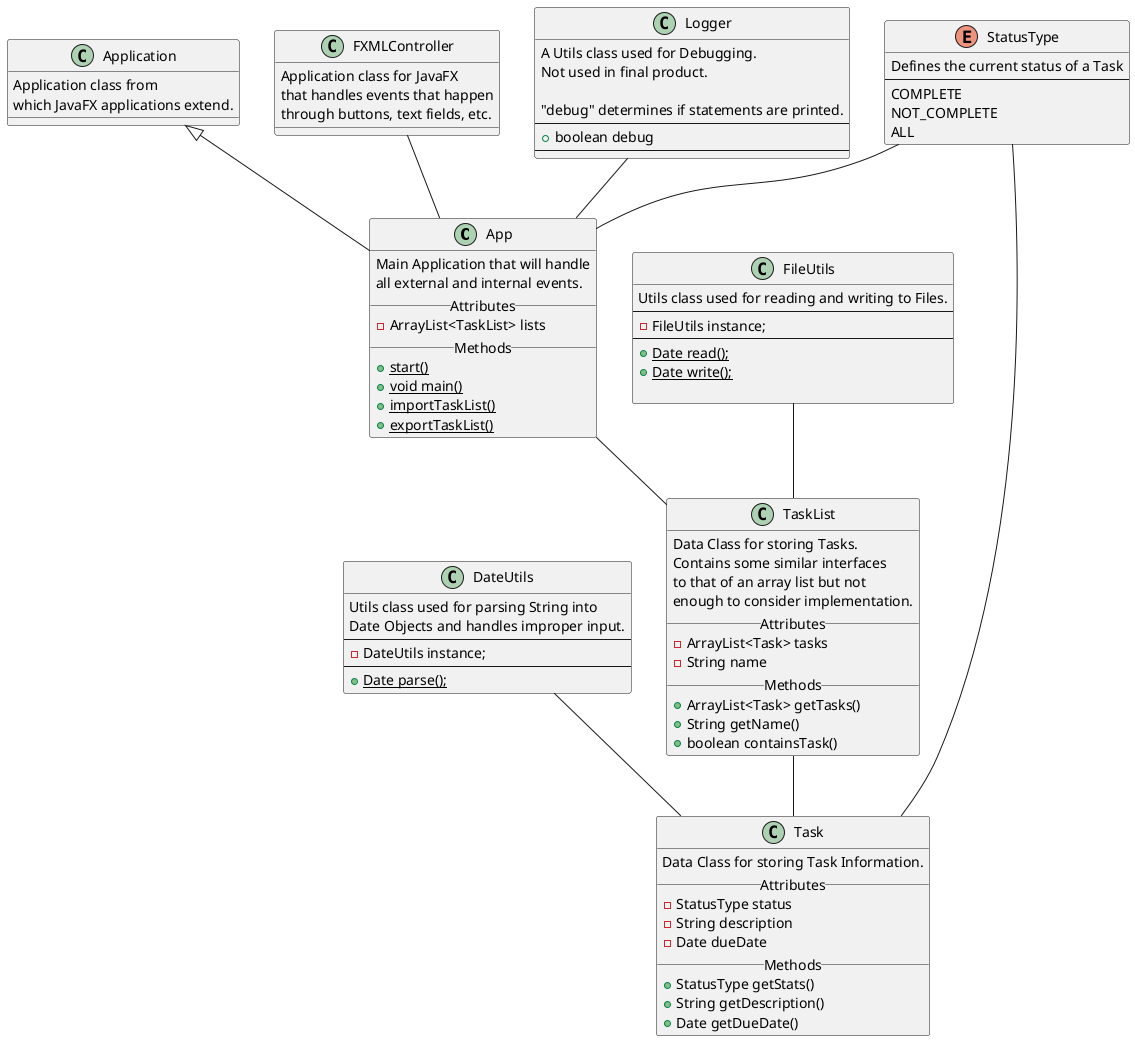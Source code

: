 @startuml

class App
class Application
class Task
class TaskList
class FXMLController
class FileUtils
class DateUtils
class Logger
enum StatusType

App -- TaskList
Logger -- App
TaskList -- Task
StatusType -- Task
StatusType -- App
FXMLController -- App
DateUtils -- Task
FileUtils -- TaskList

class App extends Application {
Main Application that will handle
all external and internal events.
__ Attributes __
- ArrayList<TaskList> lists
__ Methods __
+ {static} start()
+ {static} void main()
+ {static} importTaskList()
+ {static} exportTaskList()
}

class Task {
Data Class for storing Task Information.
__ Attributes __
- StatusType status
- String description
- Date dueDate
__ Methods __
+ StatusType getStats()
+ String getDescription()
+ Date getDueDate()
}

class TaskList {
Data Class for storing Tasks.
Contains some similar interfaces
to that of an array list but not
enough to consider implementation.
__ Attributes __
- ArrayList<Task> tasks
- String name
__ Methods __
+ ArrayList<Task> getTasks()
+ String getName()
+ boolean containsTask()
}

class Application {
Application class from
which JavaFX applications extend.
}

class FXMLController {
Application class for JavaFX
that handles events that happen
through buttons, text fields, etc.
}

enum StatusType {
    Defines the current status of a Task
    --
    COMPLETE
    NOT_COMPLETE
    ALL
}

class Logger {
    A Utils class used for Debugging.
    Not used in final product.

    "debug" determines if statements are printed.
    --
    + boolean debug
    --
}

class DateUtils {
Utils class used for parsing String into
Date Objects and handles improper input.
--
- DateUtils instance;
--
+ {static} Date parse();
}

class FileUtils {
Utils class used for reading and writing to Files.
--
- FileUtils instance;
--
+ {static} Date read();
+ {static} Date write();

}

@enduml